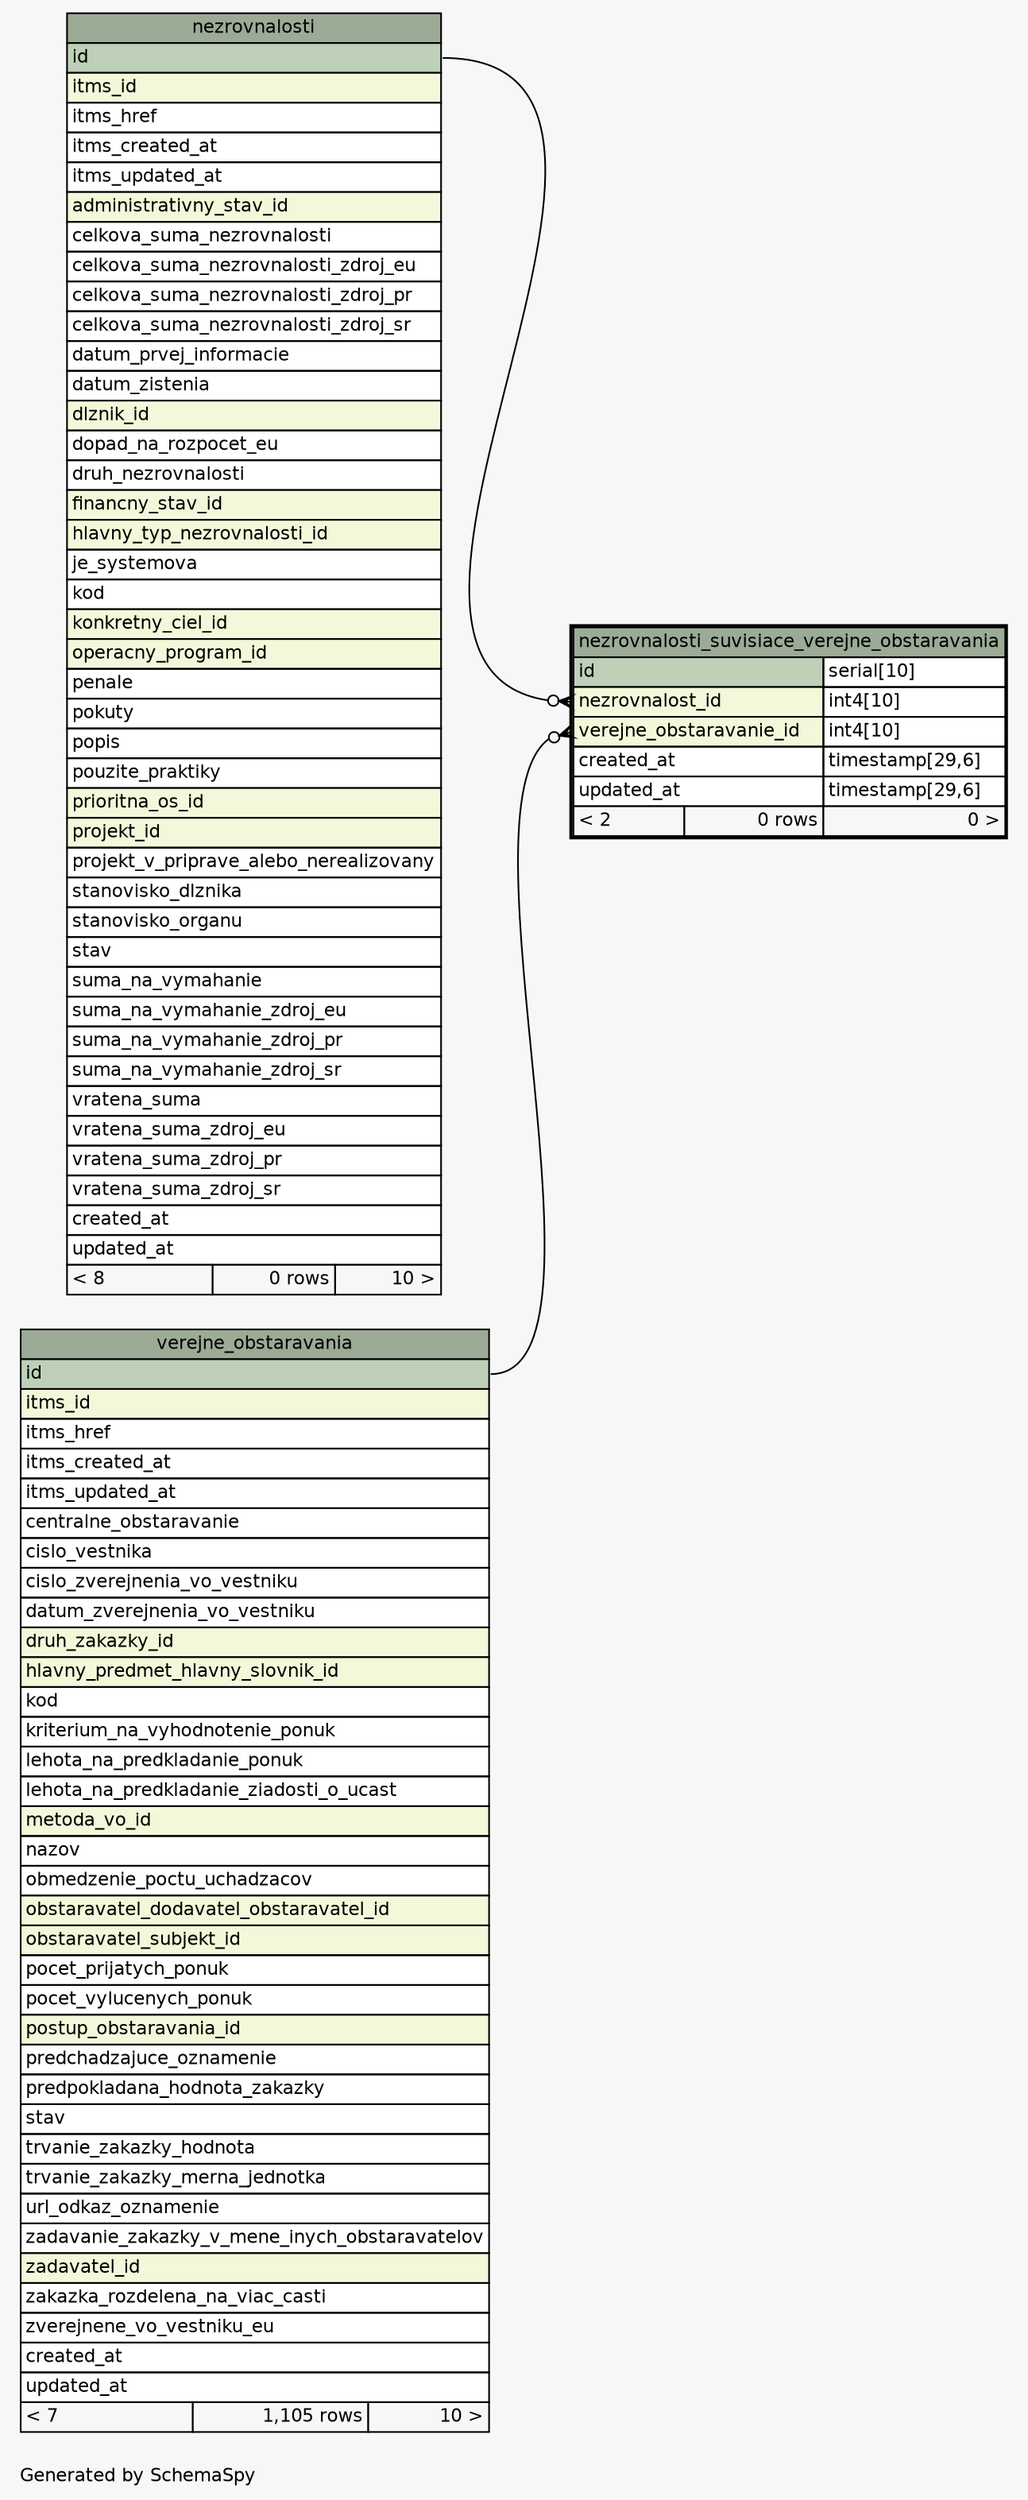 // dot 2.38.0 on Linux 4.10.0-38-generic
// SchemaSpy rev 590
digraph "oneDegreeRelationshipsDiagram" {
  graph [
    rankdir="RL"
    bgcolor="#f7f7f7"
    label="\nGenerated by SchemaSpy"
    labeljust="l"
    nodesep="0.18"
    ranksep="0.46"
    fontname="Helvetica"
    fontsize="11"
  ];
  node [
    fontname="Helvetica"
    fontsize="11"
    shape="plaintext"
  ];
  edge [
    arrowsize="0.8"
  ];
  "nezrovnalosti_suvisiace_verejne_obstaravania":"nezrovnalost_id":w -> "nezrovnalosti":"id":e [arrowhead=none dir=back arrowtail=crowodot];
  "nezrovnalosti_suvisiace_verejne_obstaravania":"verejne_obstaravanie_id":w -> "verejne_obstaravania":"id":e [arrowhead=none dir=back arrowtail=crowodot];
  "nezrovnalosti" [
    label=<
    <TABLE BORDER="0" CELLBORDER="1" CELLSPACING="0" BGCOLOR="#ffffff">
      <TR><TD COLSPAN="3" BGCOLOR="#9bab96" ALIGN="CENTER">nezrovnalosti</TD></TR>
      <TR><TD PORT="id" COLSPAN="3" BGCOLOR="#bed1b8" ALIGN="LEFT">id</TD></TR>
      <TR><TD PORT="itms_id" COLSPAN="3" BGCOLOR="#f4f7da" ALIGN="LEFT">itms_id</TD></TR>
      <TR><TD PORT="itms_href" COLSPAN="3" ALIGN="LEFT">itms_href</TD></TR>
      <TR><TD PORT="itms_created_at" COLSPAN="3" ALIGN="LEFT">itms_created_at</TD></TR>
      <TR><TD PORT="itms_updated_at" COLSPAN="3" ALIGN="LEFT">itms_updated_at</TD></TR>
      <TR><TD PORT="administrativny_stav_id" COLSPAN="3" BGCOLOR="#f4f7da" ALIGN="LEFT">administrativny_stav_id</TD></TR>
      <TR><TD PORT="celkova_suma_nezrovnalosti" COLSPAN="3" ALIGN="LEFT">celkova_suma_nezrovnalosti</TD></TR>
      <TR><TD PORT="celkova_suma_nezrovnalosti_zdroj_eu" COLSPAN="3" ALIGN="LEFT">celkova_suma_nezrovnalosti_zdroj_eu</TD></TR>
      <TR><TD PORT="celkova_suma_nezrovnalosti_zdroj_pr" COLSPAN="3" ALIGN="LEFT">celkova_suma_nezrovnalosti_zdroj_pr</TD></TR>
      <TR><TD PORT="celkova_suma_nezrovnalosti_zdroj_sr" COLSPAN="3" ALIGN="LEFT">celkova_suma_nezrovnalosti_zdroj_sr</TD></TR>
      <TR><TD PORT="datum_prvej_informacie" COLSPAN="3" ALIGN="LEFT">datum_prvej_informacie</TD></TR>
      <TR><TD PORT="datum_zistenia" COLSPAN="3" ALIGN="LEFT">datum_zistenia</TD></TR>
      <TR><TD PORT="dlznik_id" COLSPAN="3" BGCOLOR="#f4f7da" ALIGN="LEFT">dlznik_id</TD></TR>
      <TR><TD PORT="dopad_na_rozpocet_eu" COLSPAN="3" ALIGN="LEFT">dopad_na_rozpocet_eu</TD></TR>
      <TR><TD PORT="druh_nezrovnalosti" COLSPAN="3" ALIGN="LEFT">druh_nezrovnalosti</TD></TR>
      <TR><TD PORT="financny_stav_id" COLSPAN="3" BGCOLOR="#f4f7da" ALIGN="LEFT">financny_stav_id</TD></TR>
      <TR><TD PORT="hlavny_typ_nezrovnalosti_id" COLSPAN="3" BGCOLOR="#f4f7da" ALIGN="LEFT">hlavny_typ_nezrovnalosti_id</TD></TR>
      <TR><TD PORT="je_systemova" COLSPAN="3" ALIGN="LEFT">je_systemova</TD></TR>
      <TR><TD PORT="kod" COLSPAN="3" ALIGN="LEFT">kod</TD></TR>
      <TR><TD PORT="konkretny_ciel_id" COLSPAN="3" BGCOLOR="#f4f7da" ALIGN="LEFT">konkretny_ciel_id</TD></TR>
      <TR><TD PORT="operacny_program_id" COLSPAN="3" BGCOLOR="#f4f7da" ALIGN="LEFT">operacny_program_id</TD></TR>
      <TR><TD PORT="penale" COLSPAN="3" ALIGN="LEFT">penale</TD></TR>
      <TR><TD PORT="pokuty" COLSPAN="3" ALIGN="LEFT">pokuty</TD></TR>
      <TR><TD PORT="popis" COLSPAN="3" ALIGN="LEFT">popis</TD></TR>
      <TR><TD PORT="pouzite_praktiky" COLSPAN="3" ALIGN="LEFT">pouzite_praktiky</TD></TR>
      <TR><TD PORT="prioritna_os_id" COLSPAN="3" BGCOLOR="#f4f7da" ALIGN="LEFT">prioritna_os_id</TD></TR>
      <TR><TD PORT="projekt_id" COLSPAN="3" BGCOLOR="#f4f7da" ALIGN="LEFT">projekt_id</TD></TR>
      <TR><TD PORT="projekt_v_priprave_alebo_nerealizovany" COLSPAN="3" ALIGN="LEFT">projekt_v_priprave_alebo_nerealizovany</TD></TR>
      <TR><TD PORT="stanovisko_dlznika" COLSPAN="3" ALIGN="LEFT">stanovisko_dlznika</TD></TR>
      <TR><TD PORT="stanovisko_organu" COLSPAN="3" ALIGN="LEFT">stanovisko_organu</TD></TR>
      <TR><TD PORT="stav" COLSPAN="3" ALIGN="LEFT">stav</TD></TR>
      <TR><TD PORT="suma_na_vymahanie" COLSPAN="3" ALIGN="LEFT">suma_na_vymahanie</TD></TR>
      <TR><TD PORT="suma_na_vymahanie_zdroj_eu" COLSPAN="3" ALIGN="LEFT">suma_na_vymahanie_zdroj_eu</TD></TR>
      <TR><TD PORT="suma_na_vymahanie_zdroj_pr" COLSPAN="3" ALIGN="LEFT">suma_na_vymahanie_zdroj_pr</TD></TR>
      <TR><TD PORT="suma_na_vymahanie_zdroj_sr" COLSPAN="3" ALIGN="LEFT">suma_na_vymahanie_zdroj_sr</TD></TR>
      <TR><TD PORT="vratena_suma" COLSPAN="3" ALIGN="LEFT">vratena_suma</TD></TR>
      <TR><TD PORT="vratena_suma_zdroj_eu" COLSPAN="3" ALIGN="LEFT">vratena_suma_zdroj_eu</TD></TR>
      <TR><TD PORT="vratena_suma_zdroj_pr" COLSPAN="3" ALIGN="LEFT">vratena_suma_zdroj_pr</TD></TR>
      <TR><TD PORT="vratena_suma_zdroj_sr" COLSPAN="3" ALIGN="LEFT">vratena_suma_zdroj_sr</TD></TR>
      <TR><TD PORT="created_at" COLSPAN="3" ALIGN="LEFT">created_at</TD></TR>
      <TR><TD PORT="updated_at" COLSPAN="3" ALIGN="LEFT">updated_at</TD></TR>
      <TR><TD ALIGN="LEFT" BGCOLOR="#f7f7f7">&lt; 8</TD><TD ALIGN="RIGHT" BGCOLOR="#f7f7f7">0 rows</TD><TD ALIGN="RIGHT" BGCOLOR="#f7f7f7">10 &gt;</TD></TR>
    </TABLE>>
    URL="nezrovnalosti.html"
    tooltip="nezrovnalosti"
  ];
  "nezrovnalosti_suvisiace_verejne_obstaravania" [
    label=<
    <TABLE BORDER="2" CELLBORDER="1" CELLSPACING="0" BGCOLOR="#ffffff">
      <TR><TD COLSPAN="3" BGCOLOR="#9bab96" ALIGN="CENTER">nezrovnalosti_suvisiace_verejne_obstaravania</TD></TR>
      <TR><TD PORT="id" COLSPAN="2" BGCOLOR="#bed1b8" ALIGN="LEFT">id</TD><TD PORT="id.type" ALIGN="LEFT">serial[10]</TD></TR>
      <TR><TD PORT="nezrovnalost_id" COLSPAN="2" BGCOLOR="#f4f7da" ALIGN="LEFT">nezrovnalost_id</TD><TD PORT="nezrovnalost_id.type" ALIGN="LEFT">int4[10]</TD></TR>
      <TR><TD PORT="verejne_obstaravanie_id" COLSPAN="2" BGCOLOR="#f4f7da" ALIGN="LEFT">verejne_obstaravanie_id</TD><TD PORT="verejne_obstaravanie_id.type" ALIGN="LEFT">int4[10]</TD></TR>
      <TR><TD PORT="created_at" COLSPAN="2" ALIGN="LEFT">created_at</TD><TD PORT="created_at.type" ALIGN="LEFT">timestamp[29,6]</TD></TR>
      <TR><TD PORT="updated_at" COLSPAN="2" ALIGN="LEFT">updated_at</TD><TD PORT="updated_at.type" ALIGN="LEFT">timestamp[29,6]</TD></TR>
      <TR><TD ALIGN="LEFT" BGCOLOR="#f7f7f7">&lt; 2</TD><TD ALIGN="RIGHT" BGCOLOR="#f7f7f7">0 rows</TD><TD ALIGN="RIGHT" BGCOLOR="#f7f7f7">0 &gt;</TD></TR>
    </TABLE>>
    URL="nezrovnalosti_suvisiace_verejne_obstaravania.html"
    tooltip="nezrovnalosti_suvisiace_verejne_obstaravania"
  ];
  "verejne_obstaravania" [
    label=<
    <TABLE BORDER="0" CELLBORDER="1" CELLSPACING="0" BGCOLOR="#ffffff">
      <TR><TD COLSPAN="3" BGCOLOR="#9bab96" ALIGN="CENTER">verejne_obstaravania</TD></TR>
      <TR><TD PORT="id" COLSPAN="3" BGCOLOR="#bed1b8" ALIGN="LEFT">id</TD></TR>
      <TR><TD PORT="itms_id" COLSPAN="3" BGCOLOR="#f4f7da" ALIGN="LEFT">itms_id</TD></TR>
      <TR><TD PORT="itms_href" COLSPAN="3" ALIGN="LEFT">itms_href</TD></TR>
      <TR><TD PORT="itms_created_at" COLSPAN="3" ALIGN="LEFT">itms_created_at</TD></TR>
      <TR><TD PORT="itms_updated_at" COLSPAN="3" ALIGN="LEFT">itms_updated_at</TD></TR>
      <TR><TD PORT="centralne_obstaravanie" COLSPAN="3" ALIGN="LEFT">centralne_obstaravanie</TD></TR>
      <TR><TD PORT="cislo_vestnika" COLSPAN="3" ALIGN="LEFT">cislo_vestnika</TD></TR>
      <TR><TD PORT="cislo_zverejnenia_vo_vestniku" COLSPAN="3" ALIGN="LEFT">cislo_zverejnenia_vo_vestniku</TD></TR>
      <TR><TD PORT="datum_zverejnenia_vo_vestniku" COLSPAN="3" ALIGN="LEFT">datum_zverejnenia_vo_vestniku</TD></TR>
      <TR><TD PORT="druh_zakazky_id" COLSPAN="3" BGCOLOR="#f4f7da" ALIGN="LEFT">druh_zakazky_id</TD></TR>
      <TR><TD PORT="hlavny_predmet_hlavny_slovnik_id" COLSPAN="3" BGCOLOR="#f4f7da" ALIGN="LEFT">hlavny_predmet_hlavny_slovnik_id</TD></TR>
      <TR><TD PORT="kod" COLSPAN="3" ALIGN="LEFT">kod</TD></TR>
      <TR><TD PORT="kriterium_na_vyhodnotenie_ponuk" COLSPAN="3" ALIGN="LEFT">kriterium_na_vyhodnotenie_ponuk</TD></TR>
      <TR><TD PORT="lehota_na_predkladanie_ponuk" COLSPAN="3" ALIGN="LEFT">lehota_na_predkladanie_ponuk</TD></TR>
      <TR><TD PORT="lehota_na_predkladanie_ziadosti_o_ucast" COLSPAN="3" ALIGN="LEFT">lehota_na_predkladanie_ziadosti_o_ucast</TD></TR>
      <TR><TD PORT="metoda_vo_id" COLSPAN="3" BGCOLOR="#f4f7da" ALIGN="LEFT">metoda_vo_id</TD></TR>
      <TR><TD PORT="nazov" COLSPAN="3" ALIGN="LEFT">nazov</TD></TR>
      <TR><TD PORT="obmedzenie_poctu_uchadzacov" COLSPAN="3" ALIGN="LEFT">obmedzenie_poctu_uchadzacov</TD></TR>
      <TR><TD PORT="obstaravatel_dodavatel_obstaravatel_id" COLSPAN="3" BGCOLOR="#f4f7da" ALIGN="LEFT">obstaravatel_dodavatel_obstaravatel_id</TD></TR>
      <TR><TD PORT="obstaravatel_subjekt_id" COLSPAN="3" BGCOLOR="#f4f7da" ALIGN="LEFT">obstaravatel_subjekt_id</TD></TR>
      <TR><TD PORT="pocet_prijatych_ponuk" COLSPAN="3" ALIGN="LEFT">pocet_prijatych_ponuk</TD></TR>
      <TR><TD PORT="pocet_vylucenych_ponuk" COLSPAN="3" ALIGN="LEFT">pocet_vylucenych_ponuk</TD></TR>
      <TR><TD PORT="postup_obstaravania_id" COLSPAN="3" BGCOLOR="#f4f7da" ALIGN="LEFT">postup_obstaravania_id</TD></TR>
      <TR><TD PORT="predchadzajuce_oznamenie" COLSPAN="3" ALIGN="LEFT">predchadzajuce_oznamenie</TD></TR>
      <TR><TD PORT="predpokladana_hodnota_zakazky" COLSPAN="3" ALIGN="LEFT">predpokladana_hodnota_zakazky</TD></TR>
      <TR><TD PORT="stav" COLSPAN="3" ALIGN="LEFT">stav</TD></TR>
      <TR><TD PORT="trvanie_zakazky_hodnota" COLSPAN="3" ALIGN="LEFT">trvanie_zakazky_hodnota</TD></TR>
      <TR><TD PORT="trvanie_zakazky_merna_jednotka" COLSPAN="3" ALIGN="LEFT">trvanie_zakazky_merna_jednotka</TD></TR>
      <TR><TD PORT="url_odkaz_oznamenie" COLSPAN="3" ALIGN="LEFT">url_odkaz_oznamenie</TD></TR>
      <TR><TD PORT="zadavanie_zakazky_v_mene_inych_obstaravatelov" COLSPAN="3" ALIGN="LEFT">zadavanie_zakazky_v_mene_inych_obstaravatelov</TD></TR>
      <TR><TD PORT="zadavatel_id" COLSPAN="3" BGCOLOR="#f4f7da" ALIGN="LEFT">zadavatel_id</TD></TR>
      <TR><TD PORT="zakazka_rozdelena_na_viac_casti" COLSPAN="3" ALIGN="LEFT">zakazka_rozdelena_na_viac_casti</TD></TR>
      <TR><TD PORT="zverejnene_vo_vestniku_eu" COLSPAN="3" ALIGN="LEFT">zverejnene_vo_vestniku_eu</TD></TR>
      <TR><TD PORT="created_at" COLSPAN="3" ALIGN="LEFT">created_at</TD></TR>
      <TR><TD PORT="updated_at" COLSPAN="3" ALIGN="LEFT">updated_at</TD></TR>
      <TR><TD ALIGN="LEFT" BGCOLOR="#f7f7f7">&lt; 7</TD><TD ALIGN="RIGHT" BGCOLOR="#f7f7f7">1,105 rows</TD><TD ALIGN="RIGHT" BGCOLOR="#f7f7f7">10 &gt;</TD></TR>
    </TABLE>>
    URL="verejne_obstaravania.html"
    tooltip="verejne_obstaravania"
  ];
}
